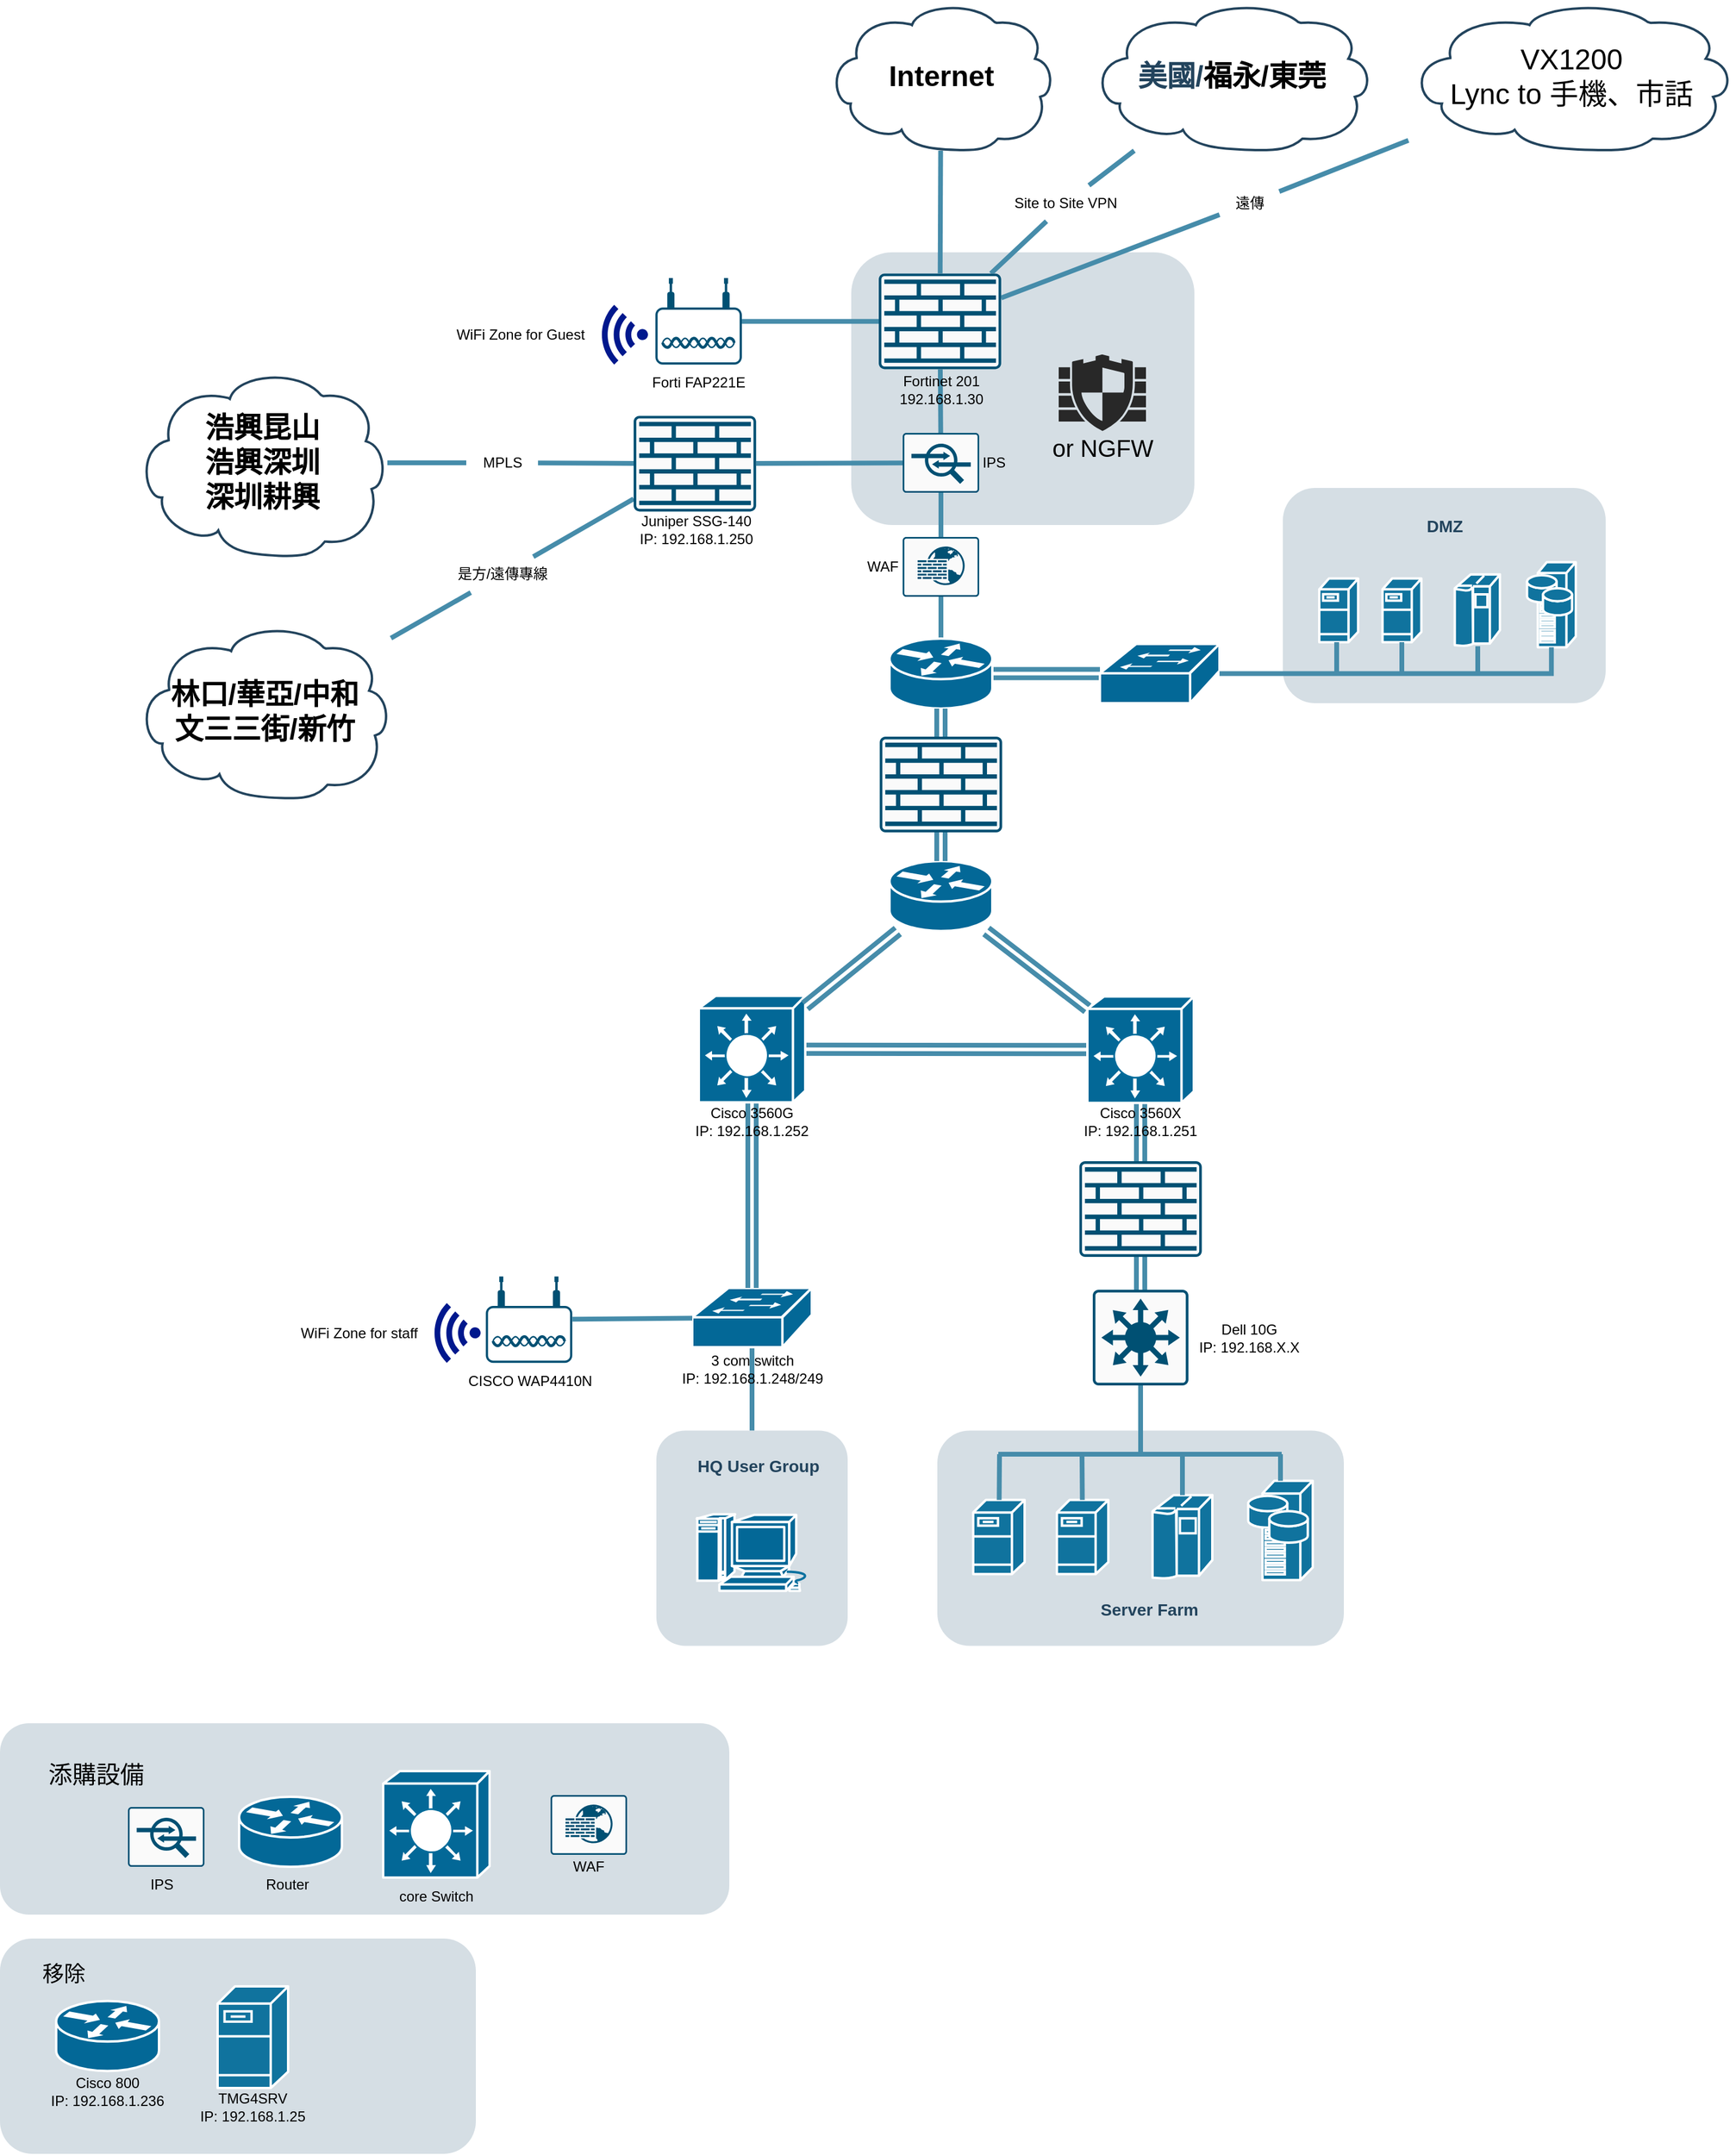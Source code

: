 <mxfile version="21.7.2" type="github">
  <diagram name="第 1 页" id="2Kp2IsGIeOANgpGV9u3z">
    <mxGraphModel dx="1799" dy="-168" grid="1" gridSize="10" guides="1" tooltips="1" connect="1" arrows="1" fold="1" page="1" pageScale="1" pageWidth="827" pageHeight="1169" math="0" shadow="0">
      <root>
        <mxCell id="0" />
        <mxCell id="1" parent="0" />
        <mxCell id="v-_Acl9JAOwQYNVZAOyV-36" value="" style="group" parent="1" vertex="1" connectable="0">
          <mxGeometry x="1163" y="1597" width="270" height="180" as="geometry" />
        </mxCell>
        <mxCell id="12ae3frHGvqBDCMUcqmj-35" value="" style="rounded=1;whiteSpace=wrap;html=1;strokeColor=none;fillColor=#BAC8D3;fontSize=24;fontColor=#23445D;align=center;opacity=60;" parent="v-_Acl9JAOwQYNVZAOyV-36" vertex="1">
          <mxGeometry width="270" height="180" as="geometry" />
        </mxCell>
        <mxCell id="12ae3frHGvqBDCMUcqmj-45" value="&lt;font style=&quot;border-color: var(--border-color);&quot; color=&quot;#23445d&quot;&gt;DMZ&lt;/font&gt;" style="rounded=1;whiteSpace=wrap;html=1;strokeColor=none;fillColor=none;fontSize=14;fontColor=#742B21;align=center;fontStyle=1" parent="v-_Acl9JAOwQYNVZAOyV-36" vertex="1">
          <mxGeometry x="14.5" y="22.69" width="241" height="19" as="geometry" />
        </mxCell>
        <mxCell id="12ae3frHGvqBDCMUcqmj-36" value="" style="shape=mxgraph.cisco.servers.fileserver;html=1;dashed=0;fillColor=#10739E;strokeColor=#ffffff;strokeWidth=2;verticalLabelPosition=bottom;verticalAlign=top;fontFamily=Helvetica;fontSize=36;fontColor=#FFB366" parent="v-_Acl9JAOwQYNVZAOyV-36" vertex="1">
          <mxGeometry x="30.444" y="75.806" width="32.489" height="53.143" as="geometry" />
        </mxCell>
        <mxCell id="12ae3frHGvqBDCMUcqmj-37" value="" style="shape=mxgraph.cisco.servers.fileserver;html=1;dashed=0;fillColor=#10739E;strokeColor=#ffffff;strokeWidth=2;verticalLabelPosition=bottom;verticalAlign=top;fontFamily=Helvetica;fontSize=36;fontColor=#FFB366" parent="v-_Acl9JAOwQYNVZAOyV-36" vertex="1">
          <mxGeometry x="83.333" y="75.806" width="32.489" height="53.143" as="geometry" />
        </mxCell>
        <mxCell id="12ae3frHGvqBDCMUcqmj-38" value="" style="shape=mxgraph.cisco.computers_and_peripherals.ibm_mainframe;html=1;dashed=0;fillColor=#10739E;strokeColor=#ffffff;strokeWidth=2;verticalLabelPosition=bottom;verticalAlign=top;fontFamily=Helvetica;fontSize=36;fontColor=#FFB366" parent="v-_Acl9JAOwQYNVZAOyV-36" vertex="1">
          <mxGeometry x="143.778" y="72.377" width="37.778" height="60" as="geometry" />
        </mxCell>
        <mxCell id="12ae3frHGvqBDCMUcqmj-39" value="" style="shape=mxgraph.cisco.servers.storage_server;html=1;dashed=0;fillColor=#10739E;strokeColor=#ffffff;strokeWidth=2;verticalLabelPosition=bottom;verticalAlign=top;fontFamily=Helvetica;fontSize=36;fontColor=#FFB366" parent="v-_Acl9JAOwQYNVZAOyV-36" vertex="1">
          <mxGeometry x="204.222" y="62.091" width="40.8" height="71.143" as="geometry" />
        </mxCell>
        <mxCell id="12ae3frHGvqBDCMUcqmj-41" value="" style="edgeStyle=elbowEdgeStyle;elbow=horizontal;endArrow=none;html=1;strokeColor=#468CAA;endFill=0;strokeWidth=4;rounded=1" parent="v-_Acl9JAOwQYNVZAOyV-36" source="12ae3frHGvqBDCMUcqmj-36" edge="1">
          <mxGeometry width="100" height="100" relative="1" as="geometry">
            <mxPoint x="44.8" y="120" as="sourcePoint" />
            <mxPoint x="45.01" y="156.071" as="targetPoint" />
          </mxGeometry>
        </mxCell>
        <mxCell id="12ae3frHGvqBDCMUcqmj-42" value="" style="edgeStyle=elbowEdgeStyle;elbow=horizontal;endArrow=none;html=1;strokeColor=#468CAA;endFill=0;strokeWidth=4;rounded=1" parent="v-_Acl9JAOwQYNVZAOyV-36" source="12ae3frHGvqBDCMUcqmj-37" edge="1">
          <mxGeometry width="100" height="100" relative="1" as="geometry">
            <mxPoint x="99.2" y="120" as="sourcePoint" />
            <mxPoint x="99.41" y="156.071" as="targetPoint" />
          </mxGeometry>
        </mxCell>
        <mxCell id="12ae3frHGvqBDCMUcqmj-43" value="" style="edgeStyle=elbowEdgeStyle;elbow=horizontal;endArrow=none;html=1;strokeColor=#468CAA;endFill=0;strokeWidth=4;rounded=1" parent="v-_Acl9JAOwQYNVZAOyV-36" source="12ae3frHGvqBDCMUcqmj-38" edge="1">
          <mxGeometry width="100" height="100" relative="1" as="geometry">
            <mxPoint x="162.667" y="120" as="sourcePoint" />
            <mxPoint x="162.877" y="156.071" as="targetPoint" />
          </mxGeometry>
        </mxCell>
        <mxCell id="12ae3frHGvqBDCMUcqmj-2" value="" style="rounded=1;whiteSpace=wrap;html=1;strokeColor=none;fillColor=#BAC8D3;fontSize=24;fontColor=#23445D;align=center;opacity=60;" parent="1" vertex="1">
          <mxGeometry x="874" y="2385.25" width="340" height="180" as="geometry" />
        </mxCell>
        <mxCell id="MnokS-IEu5R2xWXdPz0--38" value="" style="rounded=1;whiteSpace=wrap;html=1;strokeColor=none;fillColor=#BAC8D3;fontSize=24;fontColor=#23445D;align=center;opacity=60;" parent="1" vertex="1">
          <mxGeometry x="802" y="1400" width="287" height="228" as="geometry" />
        </mxCell>
        <mxCell id="MnokS-IEu5R2xWXdPz0--27" value="" style="rounded=1;whiteSpace=wrap;html=1;strokeColor=none;fillColor=#BAC8D3;fontSize=24;fontColor=#23445D;align=center;opacity=60;" parent="1" vertex="1">
          <mxGeometry x="90" y="2630" width="610" height="160" as="geometry" />
        </mxCell>
        <mxCell id="12ae3frHGvqBDCMUcqmj-13" style="rounded=1;orthogonalLoop=1;jettySize=auto;html=1;exitX=0.5;exitY=0;exitDx=0;exitDy=0;entryX=0.5;entryY=0.98;entryDx=0;entryDy=0;entryPerimeter=0;strokeColor=#468CAA;strokeWidth=4;endArrow=none;endFill=0;" parent="1" source="12ae3frHGvqBDCMUcqmj-60" target="12ae3frHGvqBDCMUcqmj-56" edge="1">
          <mxGeometry relative="1" as="geometry" />
        </mxCell>
        <mxCell id="12ae3frHGvqBDCMUcqmj-24" style="rounded=1;orthogonalLoop=1;jettySize=auto;html=1;strokeWidth=4;strokeColor=#468CAA;endArrow=none;endFill=0;shape=link;" parent="1" source="12ae3frHGvqBDCMUcqmj-18" target="12ae3frHGvqBDCMUcqmj-64" edge="1">
          <mxGeometry relative="1" as="geometry">
            <mxPoint x="960" y="2040" as="sourcePoint" />
          </mxGeometry>
        </mxCell>
        <mxCell id="12ae3frHGvqBDCMUcqmj-33" style="rounded=1;orthogonalLoop=1;jettySize=auto;html=1;endArrow=none;endFill=0;strokeWidth=4;strokeColor=#468CAA;shape=link;" parent="1" source="MnokS-IEu5R2xWXdPz0--21" target="12ae3frHGvqBDCMUcqmj-64" edge="1">
          <mxGeometry relative="1" as="geometry">
            <mxPoint x="1282" y="1718.25" as="sourcePoint" />
          </mxGeometry>
        </mxCell>
        <mxCell id="12ae3frHGvqBDCMUcqmj-49" value="&lt;p style=&quot;margin-top: 0pt; margin-bottom: 0pt; margin-left: 0in; direction: ltr; unicode-bidi: embed; word-break: normal; font-size: 23px;&quot;&gt;&lt;/p&gt;&lt;p style=&quot;margin-top: 0pt; margin-bottom: 0pt; margin-left: 0in; direction: ltr; unicode-bidi: embed; word-break: normal;&quot;&gt;&lt;span style=&quot;background-color: initial; font-size: 18pt; color: rgb(0, 0, 0);&quot;&gt;林口/華亞/中和&lt;/span&gt;&lt;/p&gt;&lt;p style=&quot;margin-top: 0pt; margin-bottom: 0pt; margin-left: 0in; direction: ltr; unicode-bidi: embed; word-break: normal;&quot;&gt;&lt;span style=&quot;background-color: initial; font-size: 18pt; color: rgb(0, 0, 0);&quot;&gt;文三三街/新竹&lt;/span&gt;&lt;/p&gt;" style="shape=mxgraph.cisco.storage.cloud;html=1;dashed=0;strokeColor=#23445D;fillColor=#ffffff;strokeWidth=2;fontFamily=Helvetica;fontSize=24;fontColor=#23445D;align=center;fontStyle=1" parent="1" vertex="1">
          <mxGeometry x="204" y="1710" width="213" height="147" as="geometry" />
        </mxCell>
        <mxCell id="12ae3frHGvqBDCMUcqmj-50" style="rounded=1;orthogonalLoop=1;jettySize=auto;html=1;strokeColor=#468CAA;strokeWidth=4;endArrow=none;endFill=0;elbow=vertical;" parent="1" source="FHWAyMyx4tsviVWadhPC-15" target="12ae3frHGvqBDCMUcqmj-49" edge="1">
          <mxGeometry relative="1" as="geometry">
            <mxPoint x="872.73" y="1832.25" as="sourcePoint" />
            <mxPoint x="432.2" y="1587.75" as="targetPoint" />
          </mxGeometry>
        </mxCell>
        <mxCell id="12ae3frHGvqBDCMUcqmj-51" value="&lt;p style=&quot;margin-top: 0pt; margin-bottom: 0pt; margin-left: 0in; direction: ltr; unicode-bidi: embed; word-break: normal; font-size: 24px;&quot;&gt;&lt;br&gt;&lt;/p&gt;" style="text;html=1;align=center;verticalAlign=middle;resizable=0;points=[];autosize=1;strokeColor=none;fillColor=none;" parent="1" vertex="1">
          <mxGeometry x="675.5" y="2258.25" width="20" height="40" as="geometry" />
        </mxCell>
        <mxCell id="12ae3frHGvqBDCMUcqmj-52" style="rounded=0;orthogonalLoop=1;jettySize=auto;html=1;strokeColor=#468CAA;strokeWidth=4;endArrow=none;endFill=0;shape=link;" parent="1" source="v-_Acl9JAOwQYNVZAOyV-3" target="12ae3frHGvqBDCMUcqmj-64" edge="1">
          <mxGeometry relative="1" as="geometry">
            <mxPoint x="1045.0" y="2462.25" as="sourcePoint" />
          </mxGeometry>
        </mxCell>
        <mxCell id="12ae3frHGvqBDCMUcqmj-53" style="rounded=1;orthogonalLoop=1;jettySize=auto;html=1;strokeColor=#468CAA;strokeWidth=4;endArrow=none;endFill=0;" parent="1" source="FHWAyMyx4tsviVWadhPC-14" target="12ae3frHGvqBDCMUcqmj-30" edge="1">
          <mxGeometry relative="1" as="geometry">
            <mxPoint x="878" y="1370" as="targetPoint" />
          </mxGeometry>
        </mxCell>
        <mxCell id="12ae3frHGvqBDCMUcqmj-54" value="&lt;p style=&quot;margin-top: 0pt; margin-bottom: 0pt; margin-left: 0in; direction: ltr; unicode-bidi: embed; word-break: normal; font-size: 23px;&quot;&gt;&lt;/p&gt;&lt;p style=&quot;border-color: var(--border-color); color: rgb(0, 0, 0); font-weight: 400; margin-top: 0pt; margin-bottom: 0pt; margin-left: 0in; direction: ltr; unicode-bidi: embed; word-break: normal;&quot;&gt;&lt;font style=&quot;border-color: var(--border-color);&quot;&gt;VX1200&lt;/font&gt;&lt;/p&gt;&lt;p style=&quot;border-color: var(--border-color); color: rgb(0, 0, 0); font-weight: 400; margin-top: 0pt; margin-bottom: 0pt; margin-left: 0in; direction: ltr; unicode-bidi: embed; word-break: normal;&quot;&gt;&lt;font style=&quot;border-color: var(--border-color);&quot;&gt;Lync to&amp;nbsp;&lt;span style=&quot;border-color: var(--border-color); font-family: 微軟正黑體;&quot;&gt;手機、市話&lt;/span&gt;&lt;/font&gt;&lt;/p&gt;" style="shape=mxgraph.cisco.storage.cloud;html=1;dashed=0;strokeColor=#23445D;fillColor=#ffffff;strokeWidth=2;fontFamily=Helvetica;fontSize=24;fontColor=#23445D;align=center;fontStyle=1" parent="1" vertex="1">
          <mxGeometry x="1268" y="1190" width="272" height="125" as="geometry" />
        </mxCell>
        <mxCell id="12ae3frHGvqBDCMUcqmj-55" value="" style="group" parent="1" vertex="1" connectable="0">
          <mxGeometry x="656.75" y="2266" width="124.5" height="83" as="geometry" />
        </mxCell>
        <mxCell id="12ae3frHGvqBDCMUcqmj-56" value="" style="shape=mxgraph.cisco.switches.workgroup_switch;sketch=0;html=1;pointerEvents=1;dashed=0;fillColor=#036897;strokeColor=#ffffff;strokeWidth=2;verticalLabelPosition=bottom;verticalAlign=top;align=center;outlineConnect=0;aspect=fixed;" parent="12ae3frHGvqBDCMUcqmj-55" vertex="1">
          <mxGeometry x="12.25" width="100" height="49.5" as="geometry" />
        </mxCell>
        <mxCell id="12ae3frHGvqBDCMUcqmj-57" value="3 com switch&lt;br style=&quot;font-size: 12px;&quot;&gt;IP: 192.168.1.248/249" style="text;html=1;strokeColor=none;fillColor=none;align=center;verticalAlign=middle;whiteSpace=wrap;rounded=0;fontSize=12;" parent="12ae3frHGvqBDCMUcqmj-55" vertex="1">
          <mxGeometry y="53" width="124.5" height="30" as="geometry" />
        </mxCell>
        <mxCell id="12ae3frHGvqBDCMUcqmj-58" style="rounded=1;orthogonalLoop=1;jettySize=auto;html=1;strokeColor=#468CAA;strokeWidth=4;endArrow=none;endFill=0;shape=link;" parent="1" source="12ae3frHGvqBDCMUcqmj-56" target="12ae3frHGvqBDCMUcqmj-18" edge="1">
          <mxGeometry relative="1" as="geometry" />
        </mxCell>
        <mxCell id="12ae3frHGvqBDCMUcqmj-59" value="" style="group" parent="1" vertex="1" connectable="0">
          <mxGeometry x="639" y="2385.25" width="160" height="180" as="geometry" />
        </mxCell>
        <mxCell id="12ae3frHGvqBDCMUcqmj-60" value="" style="rounded=1;whiteSpace=wrap;html=1;strokeColor=none;fillColor=#BAC8D3;fontSize=24;fontColor=#23445D;align=center;opacity=60;" parent="12ae3frHGvqBDCMUcqmj-59" vertex="1">
          <mxGeometry width="160" height="180" as="geometry" />
        </mxCell>
        <mxCell id="12ae3frHGvqBDCMUcqmj-61" value="&lt;font color=&quot;#23445d&quot;&gt;&amp;nbsp;HQ User Group&lt;/font&gt;" style="rounded=1;whiteSpace=wrap;html=1;strokeColor=none;fillColor=none;fontSize=14;fontColor=#742B21;align=center;fontStyle=1" parent="12ae3frHGvqBDCMUcqmj-59" vertex="1">
          <mxGeometry x="11.75" y="20" width="143" height="19" as="geometry" />
        </mxCell>
        <mxCell id="12ae3frHGvqBDCMUcqmj-62" value="" style="shape=mxgraph.cisco.computers_and_peripherals.macintosh;sketch=0;html=1;pointerEvents=1;dashed=0;fillColor=#036897;strokeColor=#ffffff;strokeWidth=2;verticalLabelPosition=bottom;verticalAlign=top;align=center;outlineConnect=0;" parent="12ae3frHGvqBDCMUcqmj-59" vertex="1">
          <mxGeometry x="33.75" y="70" width="99" height="64" as="geometry" />
        </mxCell>
        <mxCell id="12ae3frHGvqBDCMUcqmj-63" value="" style="group" parent="1" vertex="1" connectable="0">
          <mxGeometry x="989" y="2022.25" width="110" height="120" as="geometry" />
        </mxCell>
        <mxCell id="12ae3frHGvqBDCMUcqmj-64" value="" style="shape=mxgraph.cisco.switches.layer_3_switch;sketch=0;html=1;pointerEvents=1;dashed=0;fillColor=#036897;strokeColor=#ffffff;strokeWidth=2;verticalLabelPosition=bottom;verticalAlign=top;align=center;outlineConnect=0;aspect=fixed;" parent="12ae3frHGvqBDCMUcqmj-63" vertex="1">
          <mxGeometry x="10.5" width="89" height="89" as="geometry" />
        </mxCell>
        <mxCell id="12ae3frHGvqBDCMUcqmj-65" value="Cisco 3560X&lt;br&gt;IP: 192.168.1.251" style="text;html=1;strokeColor=none;fillColor=none;align=center;verticalAlign=middle;whiteSpace=wrap;rounded=0;" parent="12ae3frHGvqBDCMUcqmj-63" vertex="1">
          <mxGeometry y="90" width="110" height="30" as="geometry" />
        </mxCell>
        <mxCell id="12ae3frHGvqBDCMUcqmj-66" style="rounded=1;orthogonalLoop=1;jettySize=auto;html=1;strokeColor=#468CAA;strokeWidth=4;endArrow=none;endFill=0;" parent="1" source="FHWAyMyx4tsviVWadhPC-5" target="12ae3frHGvqBDCMUcqmj-30" edge="1">
          <mxGeometry relative="1" as="geometry">
            <mxPoint x="1340" y="1478.25" as="targetPoint" />
          </mxGeometry>
        </mxCell>
        <mxCell id="12ae3frHGvqBDCMUcqmj-69" value="&lt;p style=&quot;margin-top: 0pt; margin-bottom: 0pt; margin-left: 0in; direction: ltr; unicode-bidi: embed; word-break: normal; font-size: 23px;&quot;&gt;&lt;/p&gt;&lt;p style=&quot;margin-top: 0pt; margin-bottom: 0pt; margin-left: 0in; direction: ltr; unicode-bidi: embed; word-break: normal;&quot;&gt;&lt;font style=&quot;background-color: initial;&quot; color=&quot;#000000&quot;&gt;&lt;span style=&quot;font-size: 18pt; font-family: 微軟正黑體;&quot;&gt;浩興昆山&lt;/span&gt;&lt;/font&gt;&lt;br&gt;&lt;/p&gt;&lt;p style=&quot;margin-top: 0pt; margin-bottom: 0pt; margin-left: 0in; direction: ltr; unicode-bidi: embed; word-break: normal;&quot;&gt;&lt;span style=&quot;font-family: 微軟正黑體; font-size: 18pt; color: rgb(0, 0, 0); background-color: initial;&quot;&gt;浩興深圳&lt;/span&gt;&lt;/p&gt;&lt;p style=&quot;margin-top: 0pt; margin-bottom: 0pt; margin-left: 0in; direction: ltr; unicode-bidi: embed; word-break: normal;&quot;&gt;&lt;span style=&quot;color: rgb(0, 0, 0); background-color: initial; font-size: 18pt; font-family: 微軟正黑體;&quot;&gt;深圳耕興&lt;/span&gt;&lt;br&gt;&lt;/p&gt;" style="shape=mxgraph.cisco.storage.cloud;html=1;dashed=0;strokeColor=#23445D;fillColor=#ffffff;strokeWidth=2;fontFamily=Helvetica;fontSize=24;fontColor=#23445D;align=center;fontStyle=1" parent="1" vertex="1">
          <mxGeometry x="204" y="1497.51" width="210" height="156.97" as="geometry" />
        </mxCell>
        <mxCell id="12ae3frHGvqBDCMUcqmj-72" value="&lt;p style=&quot;margin-top: 0pt; margin-bottom: 0pt; margin-left: 0in; direction: ltr; unicode-bidi: embed; word-break: normal; font-size: 23px;&quot;&gt;&lt;/p&gt;&lt;p style=&quot;margin-top: 0pt; margin-bottom: 0pt; margin-left: 0in; direction: ltr; unicode-bidi: embed; word-break: normal;&quot;&gt;&lt;font color=&quot;#000000&quot;&gt;Internet&lt;/font&gt;&lt;/p&gt;" style="shape=mxgraph.cisco.storage.cloud;html=1;dashed=0;strokeColor=#23445D;fillColor=#ffffff;strokeWidth=2;fontFamily=Helvetica;fontSize=24;fontColor=#23445D;align=center;fontStyle=1" parent="1" vertex="1">
          <mxGeometry x="782" y="1190" width="190" height="125" as="geometry" />
        </mxCell>
        <mxCell id="12ae3frHGvqBDCMUcqmj-73" style="rounded=1;orthogonalLoop=1;jettySize=auto;html=1;strokeColor=#468CAA;endArrow=none;endFill=0;strokeWidth=4;" parent="1" source="12ae3frHGvqBDCMUcqmj-30" target="12ae3frHGvqBDCMUcqmj-72" edge="1">
          <mxGeometry relative="1" as="geometry">
            <mxPoint x="1660" y="1568.25" as="targetPoint" />
          </mxGeometry>
        </mxCell>
        <mxCell id="MnokS-IEu5R2xWXdPz0--6" value="" style="rounded=1;orthogonalLoop=1;jettySize=auto;html=1;endArrow=none;endFill=0;strokeWidth=4;strokeColor=#468CAA;" parent="1" source="12ae3frHGvqBDCMUcqmj-30" target="MnokS-IEu5R2xWXdPz0--5" edge="1">
          <mxGeometry relative="1" as="geometry">
            <mxPoint x="1060" y="1518.25" as="sourcePoint" />
            <mxPoint x="1128" y="1732.25" as="targetPoint" />
          </mxGeometry>
        </mxCell>
        <mxCell id="MnokS-IEu5R2xWXdPz0--5" value="" style="sketch=0;points=[[0.015,0.015,0],[0.985,0.015,0],[0.985,0.985,0],[0.015,0.985,0],[0.25,0,0],[0.5,0,0],[0.75,0,0],[1,0.25,0],[1,0.5,0],[1,0.75,0],[0.75,1,0],[0.5,1,0],[0.25,1,0],[0,0.75,0],[0,0.5,0],[0,0.25,0]];verticalLabelPosition=bottom;html=1;verticalAlign=top;aspect=fixed;align=center;pointerEvents=1;shape=mxgraph.cisco19.rect;prIcon=ips_ids;fillColor=#FAFAFA;strokeColor=#005073;" parent="1" vertex="1">
          <mxGeometry x="845" y="1551" width="64" height="50" as="geometry" />
        </mxCell>
        <mxCell id="12ae3frHGvqBDCMUcqmj-29" value="" style="group" parent="1" vertex="1" connectable="0">
          <mxGeometry x="824.5" y="1417.69" width="105" height="112" as="geometry" />
        </mxCell>
        <mxCell id="12ae3frHGvqBDCMUcqmj-30" value="" style="sketch=0;points=[[0.015,0.015,0],[0.985,0.015,0],[0.985,0.985,0],[0.015,0.985,0],[0.25,0,0],[0.5,0,0],[0.75,0,0],[1,0.25,0],[1,0.5,0],[1,0.75,0],[0.75,1,0],[0.5,1,0],[0.25,1,0],[0,0.75,0],[0,0.5,0],[0,0.25,0]];verticalLabelPosition=bottom;html=1;verticalAlign=top;aspect=fixed;align=center;pointerEvents=1;shape=mxgraph.cisco19.rect;prIcon=firewall;fillColor=#FAFAFA;strokeColor=#005073;container=0;" parent="12ae3frHGvqBDCMUcqmj-29" vertex="1">
          <mxGeometry x="0.5" width="102.4" height="80" as="geometry" />
        </mxCell>
        <mxCell id="12ae3frHGvqBDCMUcqmj-31" value="Fortinet 201&lt;br&gt;192.168.1.30" style="text;html=1;strokeColor=none;fillColor=none;align=center;verticalAlign=middle;whiteSpace=wrap;rounded=0;" parent="12ae3frHGvqBDCMUcqmj-29" vertex="1">
          <mxGeometry y="82" width="105" height="30" as="geometry" />
        </mxCell>
        <mxCell id="MnokS-IEu5R2xWXdPz0--9" value="" style="rounded=1;orthogonalLoop=1;jettySize=auto;html=1;endArrow=none;endFill=0;strokeColor=#468CAA;strokeWidth=4;" parent="1" source="v-_Acl9JAOwQYNVZAOyV-1" target="MnokS-IEu5R2xWXdPz0--17" edge="1">
          <mxGeometry relative="1" as="geometry">
            <mxPoint x="280" y="1640" as="sourcePoint" />
            <mxPoint x="223.678" y="1758" as="targetPoint" />
          </mxGeometry>
        </mxCell>
        <mxCell id="MnokS-IEu5R2xWXdPz0--10" value="" style="rounded=1;orthogonalLoop=1;jettySize=auto;html=1;strokeColor=#468CAA;strokeWidth=4;endArrow=none;endFill=0;" parent="1" source="12ae3frHGvqBDCMUcqmj-54" target="FHWAyMyx4tsviVWadhPC-14" edge="1">
          <mxGeometry relative="1" as="geometry">
            <mxPoint x="761" y="1754.25" as="targetPoint" />
            <mxPoint x="366" y="1623.25" as="sourcePoint" />
          </mxGeometry>
        </mxCell>
        <mxCell id="FHWAyMyx4tsviVWadhPC-14" value="遠傳" style="text;html=1;align=center;verticalAlign=middle;resizable=0;points=[];autosize=1;strokeColor=none;fillColor=none;" parent="1" vertex="1">
          <mxGeometry x="1110" y="1344" width="50" height="30" as="geometry" />
        </mxCell>
        <mxCell id="MnokS-IEu5R2xWXdPz0--11" value="" style="rounded=1;orthogonalLoop=1;jettySize=auto;html=1;strokeColor=#468CAA;strokeWidth=4;endArrow=none;endFill=0;elbow=vertical;" parent="1" source="MnokS-IEu5R2xWXdPz0--17" target="FHWAyMyx4tsviVWadhPC-15" edge="1">
          <mxGeometry relative="1" as="geometry">
            <mxPoint x="608.73" y="1832.25" as="sourcePoint" />
            <mxPoint x="168.2" y="1587.75" as="targetPoint" />
          </mxGeometry>
        </mxCell>
        <mxCell id="FHWAyMyx4tsviVWadhPC-15" value="是方/遠傳專線" style="text;html=1;align=center;verticalAlign=middle;resizable=0;points=[];autosize=1;strokeColor=none;fillColor=none;" parent="1" vertex="1">
          <mxGeometry x="460" y="1654.48" width="100" height="30" as="geometry" />
        </mxCell>
        <mxCell id="MnokS-IEu5R2xWXdPz0--23" value="" style="rounded=1;orthogonalLoop=1;jettySize=auto;html=1;endArrow=none;endFill=0;strokeWidth=4;strokeColor=#468CAA;" parent="1" source="MnokS-IEu5R2xWXdPz0--5" target="MnokS-IEu5R2xWXdPz0--39" edge="1">
          <mxGeometry relative="1" as="geometry">
            <mxPoint x="1066" y="1717.25" as="sourcePoint" />
            <mxPoint x="950" y="1680" as="targetPoint" />
          </mxGeometry>
        </mxCell>
        <mxCell id="MnokS-IEu5R2xWXdPz0--21" value="" style="shape=mxgraph.cisco.routers.router;sketch=0;html=1;pointerEvents=1;dashed=0;fillColor=#036897;strokeColor=#ffffff;strokeWidth=2;verticalLabelPosition=bottom;verticalAlign=top;align=center;outlineConnect=0;aspect=fixed;container=0;" parent="1" vertex="1">
          <mxGeometry x="834" y="1909.03" width="86" height="58.44" as="geometry" />
        </mxCell>
        <mxCell id="MnokS-IEu5R2xWXdPz0--25" value="" style="sketch=0;points=[[0.015,0.015,0],[0.985,0.015,0],[0.985,0.985,0],[0.015,0.985,0],[0.25,0,0],[0.5,0,0],[0.75,0,0],[1,0.25,0],[1,0.5,0],[1,0.75,0],[0.75,1,0],[0.5,1,0],[0.25,1,0],[0,0.75,0],[0,0.5,0],[0,0.25,0]];verticalLabelPosition=bottom;html=1;verticalAlign=top;aspect=fixed;align=center;pointerEvents=1;shape=mxgraph.cisco19.rect;prIcon=ips_ids;fillColor=#FAFAFA;strokeColor=#005073;" parent="1" vertex="1">
          <mxGeometry x="197" y="2700" width="64" height="50" as="geometry" />
        </mxCell>
        <mxCell id="MnokS-IEu5R2xWXdPz0--26" value="" style="shape=mxgraph.cisco.routers.router;sketch=0;html=1;pointerEvents=1;dashed=0;fillColor=#036897;strokeColor=#ffffff;strokeWidth=2;verticalLabelPosition=bottom;verticalAlign=top;align=center;outlineConnect=0;aspect=fixed;container=0;" parent="1" vertex="1">
          <mxGeometry x="290" y="2691.56" width="86" height="58.44" as="geometry" />
        </mxCell>
        <mxCell id="MnokS-IEu5R2xWXdPz0--28" value="&lt;font style=&quot;font-size: 20px;&quot;&gt;添購設備&lt;/font&gt;" style="text;html=1;align=center;verticalAlign=middle;resizable=0;points=[];autosize=1;strokeColor=none;fillColor=none;" parent="1" vertex="1">
          <mxGeometry x="120" y="2651.56" width="100" height="40" as="geometry" />
        </mxCell>
        <mxCell id="MnokS-IEu5R2xWXdPz0--29" value="IPS" style="text;html=1;strokeColor=none;fillColor=none;align=center;verticalAlign=middle;whiteSpace=wrap;rounded=0;" parent="1" vertex="1">
          <mxGeometry x="173" y="2750" width="105" height="30" as="geometry" />
        </mxCell>
        <mxCell id="MnokS-IEu5R2xWXdPz0--30" value="Router" style="text;html=1;strokeColor=none;fillColor=none;align=center;verticalAlign=middle;whiteSpace=wrap;rounded=0;" parent="1" vertex="1">
          <mxGeometry x="278" y="2750" width="105" height="30" as="geometry" />
        </mxCell>
        <mxCell id="MnokS-IEu5R2xWXdPz0--31" value="" style="group;points=[[0,0,0,0,0],[0,0.25,0,0,0],[0,0.5,0,0,0],[0,0.75,0,0,0],[0,1,0,0,0],[0.25,0,0,0,0],[0.25,1,0,0,0],[0.5,0,0,0,0],[0.5,1,0,0,0],[0.75,0,0,0,0],[0.75,1,0,0,0],[1,0,0,0,0],[1,0.25,0,0,0],[1,0.5,0,0,0],[1,0.75,0,0,0],[1,1,0,0,0]];" parent="1" vertex="1" connectable="0">
          <mxGeometry x="400" y="2670" width="110" height="120" as="geometry" />
        </mxCell>
        <mxCell id="MnokS-IEu5R2xWXdPz0--32" value="" style="shape=mxgraph.cisco.switches.layer_3_switch;sketch=0;html=1;pointerEvents=1;dashed=0;fillColor=#036897;strokeColor=#ffffff;strokeWidth=2;verticalLabelPosition=bottom;verticalAlign=top;align=center;outlineConnect=0;aspect=fixed;points=[[0,0.25,0,0,0],[0,0.5,0,0,0],[0,0.76,0,0,0],[0,1,0,0,0],[0.07,0,0,0,0],[0.29,0,0,0,0],[0.5,0,0,0,0],[0.5,1,0,0,0],[0.75,0,0,0,0],[0.95,0.94,0,0,0],[1,0,0,0,0],[1,0.5,0,0,0]];" parent="MnokS-IEu5R2xWXdPz0--31" vertex="1">
          <mxGeometry x="10.5" width="89" height="89" as="geometry" />
        </mxCell>
        <mxCell id="MnokS-IEu5R2xWXdPz0--33" value="core Switch" style="text;html=1;strokeColor=none;fillColor=none;align=center;verticalAlign=middle;whiteSpace=wrap;rounded=0;" parent="MnokS-IEu5R2xWXdPz0--31" vertex="1">
          <mxGeometry y="90" width="110" height="30" as="geometry" />
        </mxCell>
        <mxCell id="MnokS-IEu5R2xWXdPz0--40" value="" style="rounded=1;orthogonalLoop=1;jettySize=auto;html=1;endArrow=none;endFill=0;strokeWidth=4;strokeColor=#468CAA;shape=link;" parent="1" source="MnokS-IEu5R2xWXdPz0--64" target="v-_Acl9JAOwQYNVZAOyV-33" edge="1">
          <mxGeometry relative="1" as="geometry">
            <mxPoint x="1369" y="1777.25" as="sourcePoint" />
            <mxPoint x="1225" y="1770" as="targetPoint" />
          </mxGeometry>
        </mxCell>
        <mxCell id="MnokS-IEu5R2xWXdPz0--45" value="" style="group" parent="1" vertex="1" connectable="0">
          <mxGeometry x="530" y="2690" width="105" height="75.01" as="geometry" />
        </mxCell>
        <mxCell id="MnokS-IEu5R2xWXdPz0--46" value="" style="sketch=0;points=[[0.015,0.015,0],[0.985,0.015,0],[0.985,0.985,0],[0.015,0.985,0],[0.25,0,0],[0.5,0,0],[0.75,0,0],[1,0.25,0],[1,0.5,0],[1,0.75,0],[0.75,1,0],[0.5,1,0],[0.25,1,0],[0,0.75,0],[0,0.5,0],[0,0.25,0]];verticalLabelPosition=bottom;html=1;verticalAlign=top;aspect=fixed;align=center;pointerEvents=1;shape=mxgraph.cisco19.rect;prIcon=web_application_firewall;fillColor=#FAFAFA;strokeColor=#005073;" parent="MnokS-IEu5R2xWXdPz0--45" vertex="1">
          <mxGeometry x="20.5" width="64" height="50" as="geometry" />
        </mxCell>
        <mxCell id="MnokS-IEu5R2xWXdPz0--47" value="WAF" style="text;html=1;strokeColor=none;fillColor=none;align=center;verticalAlign=middle;whiteSpace=wrap;rounded=0;" parent="MnokS-IEu5R2xWXdPz0--45" vertex="1">
          <mxGeometry y="45.01" width="105" height="30" as="geometry" />
        </mxCell>
        <mxCell id="MnokS-IEu5R2xWXdPz0--48" value="" style="rounded=1;orthogonalLoop=1;jettySize=auto;html=1;strokeColor=#468CAA;strokeWidth=4;endArrow=none;endFill=0;" parent="1" source="MnokS-IEu5R2xWXdPz0--57" target="FHWAyMyx4tsviVWadhPC-5" edge="1">
          <mxGeometry relative="1" as="geometry">
            <mxPoint x="1371.429" y="1361.5" as="sourcePoint" />
            <mxPoint x="404" y="2043.25" as="targetPoint" />
          </mxGeometry>
        </mxCell>
        <mxCell id="FHWAyMyx4tsviVWadhPC-5" value="Site to Site VPN" style="text;html=1;align=center;verticalAlign=middle;resizable=0;points=[];autosize=1;strokeColor=none;fillColor=none;" parent="1" vertex="1">
          <mxGeometry x="926.25" y="1344" width="110" height="30" as="geometry" />
        </mxCell>
        <mxCell id="MnokS-IEu5R2xWXdPz0--50" value="" style="rounded=1;orthogonalLoop=1;jettySize=auto;html=1;strokeColor=#468CAA;strokeWidth=4;endArrow=none;endFill=0;" parent="1" source="MnokS-IEu5R2xWXdPz0--17" target="MnokS-IEu5R2xWXdPz0--5" edge="1">
          <mxGeometry relative="1" as="geometry">
            <mxPoint x="474" y="1793.25" as="sourcePoint" />
            <mxPoint x="643" y="1874.25" as="targetPoint" />
          </mxGeometry>
        </mxCell>
        <mxCell id="MnokS-IEu5R2xWXdPz0--34" value="" style="rounded=1;whiteSpace=wrap;html=1;strokeColor=none;fillColor=#BAC8D3;fontSize=24;fontColor=#23445D;align=center;opacity=60;" parent="1" vertex="1">
          <mxGeometry x="90" y="2810" width="398" height="180" as="geometry" />
        </mxCell>
        <mxCell id="eVyLxdBei2JVoM4hP0GL-2" value="" style="group" parent="1" vertex="1" connectable="0">
          <mxGeometry x="130" y="2862.27" width="100" height="91" as="geometry" />
        </mxCell>
        <mxCell id="eVyLxdBei2JVoM4hP0GL-3" value="" style="shape=mxgraph.cisco.routers.router;sketch=0;html=1;pointerEvents=1;dashed=0;fillColor=#036897;strokeColor=#ffffff;strokeWidth=2;verticalLabelPosition=bottom;verticalAlign=top;align=center;outlineConnect=0;aspect=fixed;" parent="eVyLxdBei2JVoM4hP0GL-2" vertex="1">
          <mxGeometry x="7" width="86" height="58.44" as="geometry" />
        </mxCell>
        <mxCell id="eVyLxdBei2JVoM4hP0GL-4" value="Cisco 800&lt;br&gt;IP: 192.168.1.236" style="text;html=1;strokeColor=none;fillColor=none;align=center;verticalAlign=middle;whiteSpace=wrap;rounded=0;" parent="eVyLxdBei2JVoM4hP0GL-2" vertex="1">
          <mxGeometry y="61" width="100" height="30" as="geometry" />
        </mxCell>
        <mxCell id="MnokS-IEu5R2xWXdPz0--52" value="" style="group" parent="1" vertex="1" connectable="0">
          <mxGeometry x="620" y="1536.69" width="105" height="110" as="geometry" />
        </mxCell>
        <mxCell id="MnokS-IEu5R2xWXdPz0--17" value="" style="sketch=0;points=[[0.015,0.015,0],[0.985,0.015,0],[0.985,0.985,0],[0.015,0.985,0],[0.25,0,0],[0.5,0,0],[0.75,0,0],[1,0.25,0],[1,0.5,0],[1,0.75,0],[0.75,1,0],[0.5,1,0],[0.25,1,0],[0,0.75,0],[0,0.5,0],[0,0.25,0]];verticalLabelPosition=bottom;html=1;verticalAlign=top;aspect=fixed;align=center;pointerEvents=1;shape=mxgraph.cisco19.rect;prIcon=firewall;fillColor=#FAFAFA;strokeColor=#005073;container=0;" parent="MnokS-IEu5R2xWXdPz0--52" vertex="1">
          <mxGeometry x="1.563e-13" width="102.4" height="80" as="geometry" />
        </mxCell>
        <mxCell id="12ae3frHGvqBDCMUcqmj-16" value="Juniper SSG-140&lt;br&gt;IP: 192.168.1.250" style="text;html=1;strokeColor=none;fillColor=none;align=center;verticalAlign=middle;whiteSpace=wrap;rounded=0;" parent="MnokS-IEu5R2xWXdPz0--52" vertex="1">
          <mxGeometry y="80" width="105" height="30" as="geometry" />
        </mxCell>
        <mxCell id="MnokS-IEu5R2xWXdPz0--57" value="&lt;p style=&quot;margin-top: 0pt; margin-bottom: 0pt; margin-left: 0in; direction: ltr; unicode-bidi: embed; word-break: normal; font-size: 23px;&quot;&gt;&lt;/p&gt;&lt;p style=&quot;border-color: var(--border-color); margin-top: 0pt; margin-bottom: 0pt; margin-left: 0in; direction: ltr; unicode-bidi: embed; word-break: normal;&quot;&gt;美國/&lt;span style=&quot;background-color: initial; color: rgb(0, 0, 0); font-size: 18pt;&quot;&gt;福永/東莞&lt;/span&gt;&lt;/p&gt;" style="shape=mxgraph.cisco.storage.cloud;html=1;dashed=0;strokeColor=#23445D;fillColor=#ffffff;strokeWidth=2;fontFamily=Helvetica;fontSize=24;fontColor=#23445D;align=center;fontStyle=1" parent="1" vertex="1">
          <mxGeometry x="1002.5" y="1190" width="235.5" height="125" as="geometry" />
        </mxCell>
        <mxCell id="MnokS-IEu5R2xWXdPz0--59" value="" style="group" parent="1" vertex="1" connectable="0">
          <mxGeometry x="957" y="1485.36" width="110" height="97.77" as="geometry" />
        </mxCell>
        <mxCell id="MnokS-IEu5R2xWXdPz0--55" value="&lt;font style=&quot;font-size: 20px;&quot;&gt;or NGFW&lt;/font&gt;" style="text;html=1;align=center;verticalAlign=middle;resizable=0;points=[];autosize=1;strokeColor=none;fillColor=none;" parent="MnokS-IEu5R2xWXdPz0--59" vertex="1">
          <mxGeometry y="57.77" width="110" height="40" as="geometry" />
        </mxCell>
        <mxCell id="MnokS-IEu5R2xWXdPz0--58" value="" style="verticalLabelPosition=bottom;sketch=0;html=1;fillColor=#282828;strokeColor=none;verticalAlign=top;pointerEvents=1;align=center;shape=mxgraph.cisco_safe.security_icons.ngfw;aspect=fixed;" parent="MnokS-IEu5R2xWXdPz0--59" vertex="1">
          <mxGeometry x="18.5" width="73" height="64.04" as="geometry" />
        </mxCell>
        <mxCell id="MnokS-IEu5R2xWXdPz0--61" value="" style="group" parent="1" vertex="1" connectable="0">
          <mxGeometry x="249" y="2850" width="105" height="115.54" as="geometry" />
        </mxCell>
        <mxCell id="MnokS-IEu5R2xWXdPz0--62" value="" style="shape=mxgraph.cisco.servers.fileserver;html=1;dashed=0;fillColor=#10739E;strokeColor=#ffffff;strokeWidth=2;verticalLabelPosition=bottom;verticalAlign=top;fontFamily=Helvetica;fontSize=36;fontColor=#FFB366;aspect=fixed;" parent="MnokS-IEu5R2xWXdPz0--61" vertex="1">
          <mxGeometry x="23" width="59" height="85.04" as="geometry" />
        </mxCell>
        <mxCell id="MnokS-IEu5R2xWXdPz0--63" value="TMG4SRV&lt;br&gt;IP: 192.168.1.25" style="text;html=1;strokeColor=none;fillColor=none;align=center;verticalAlign=middle;whiteSpace=wrap;rounded=0;" parent="MnokS-IEu5R2xWXdPz0--61" vertex="1">
          <mxGeometry y="85.54" width="105" height="30" as="geometry" />
        </mxCell>
        <mxCell id="12ae3frHGvqBDCMUcqmj-17" value="" style="group;points=[[0,0,0,0,0],[0,0.25,0,0,0],[0,0.5,0,0,0],[0,0.75,0,0,0],[0,1,0,0,0],[0.25,0,0,0,0],[0.25,1,0,0,0],[0.5,0,0,0,0],[0.5,1,0,0,0],[0.75,0,0,0,0],[0.75,1,0,0,0],[1,0,0,0,0],[1,0.25,0,0,0],[1,0.5,0,0,0],[1,0.75,0,0,0],[1,1,0,0,0]];" parent="1" vertex="1" connectable="0">
          <mxGeometry x="664" y="2021.77" width="110" height="120" as="geometry" />
        </mxCell>
        <mxCell id="12ae3frHGvqBDCMUcqmj-18" value="" style="shape=mxgraph.cisco.switches.layer_3_switch;sketch=0;html=1;pointerEvents=1;dashed=0;fillColor=#036897;strokeColor=#ffffff;strokeWidth=2;verticalLabelPosition=bottom;verticalAlign=top;align=center;outlineConnect=0;aspect=fixed;points=[[0,0.25,0,0,0],[0,0.5,0,0,0],[0,0.76,0,0,0],[0,1,0,0,0],[0.07,0,0,0,0],[0.29,0,0,0,0],[0.5,0,0,0,0],[0.5,1,0,0,0],[0.75,0,0,0,0],[0.95,0.94,0,0,0],[1,0,0,0,0],[1,0.5,0,0,0]];" parent="12ae3frHGvqBDCMUcqmj-17" vertex="1">
          <mxGeometry x="10.5" width="89" height="89" as="geometry" />
        </mxCell>
        <mxCell id="12ae3frHGvqBDCMUcqmj-19" value="Cisco 3560G&lt;br&gt;IP: 192.168.1.252" style="text;html=1;strokeColor=none;fillColor=none;align=center;verticalAlign=middle;whiteSpace=wrap;rounded=0;" parent="12ae3frHGvqBDCMUcqmj-17" vertex="1">
          <mxGeometry y="90" width="110" height="30" as="geometry" />
        </mxCell>
        <mxCell id="MnokS-IEu5R2xWXdPz0--7" value="IPS" style="text;html=1;strokeColor=none;fillColor=none;align=center;verticalAlign=middle;whiteSpace=wrap;rounded=0;" parent="1" vertex="1">
          <mxGeometry x="869" y="1561" width="105" height="30" as="geometry" />
        </mxCell>
        <mxCell id="MnokS-IEu5R2xWXdPz0--64" value="" style="shape=mxgraph.cisco.switches.workgroup_switch;sketch=0;html=1;pointerEvents=1;dashed=0;fillColor=#036897;strokeColor=#ffffff;strokeWidth=2;verticalLabelPosition=bottom;verticalAlign=top;align=center;outlineConnect=0;aspect=fixed;" parent="1" vertex="1">
          <mxGeometry x="1010" y="1727.47" width="100" height="49.5" as="geometry" />
        </mxCell>
        <mxCell id="MnokS-IEu5R2xWXdPz0--68" value="" style="rounded=0;orthogonalLoop=1;jettySize=auto;html=1;endArrow=none;endFill=0;strokeWidth=4;strokeColor=#468CAA;exitX=0.5;exitY=1;exitDx=0;exitDy=0;exitPerimeter=0;edgeStyle=orthogonalEdgeStyle;" parent="1" source="12ae3frHGvqBDCMUcqmj-39" target="MnokS-IEu5R2xWXdPz0--64" edge="1">
          <mxGeometry relative="1" as="geometry">
            <mxPoint x="1500" y="1730" as="sourcePoint" />
            <mxPoint x="1089" y="1753" as="targetPoint" />
          </mxGeometry>
        </mxCell>
        <mxCell id="v-_Acl9JAOwQYNVZAOyV-2" value="" style="rounded=1;orthogonalLoop=1;jettySize=auto;html=1;endArrow=none;endFill=0;strokeColor=#468CAA;strokeWidth=4;" parent="1" source="12ae3frHGvqBDCMUcqmj-69" target="v-_Acl9JAOwQYNVZAOyV-1" edge="1">
          <mxGeometry relative="1" as="geometry">
            <mxPoint x="214" y="1762" as="sourcePoint" />
            <mxPoint x="306" y="1837" as="targetPoint" />
          </mxGeometry>
        </mxCell>
        <mxCell id="v-_Acl9JAOwQYNVZAOyV-1" value="MPLS" style="text;html=1;align=center;verticalAlign=middle;resizable=0;points=[];autosize=1;strokeColor=none;fillColor=none;" parent="1" vertex="1">
          <mxGeometry x="480" y="1561" width="60" height="30" as="geometry" />
        </mxCell>
        <mxCell id="v-_Acl9JAOwQYNVZAOyV-11" value="" style="elbow=horizontal;endArrow=none;html=1;strokeColor=#468CAA;endFill=0;strokeWidth=4;rounded=1" parent="1" edge="1">
          <mxGeometry width="100" height="100" relative="1" as="geometry">
            <mxPoint x="1162" y="2405" as="sourcePoint" />
            <mxPoint x="925" y="2405" as="targetPoint" />
          </mxGeometry>
        </mxCell>
        <mxCell id="12ae3frHGvqBDCMUcqmj-3" value="" style="shape=mxgraph.cisco.servers.fileserver;html=1;dashed=0;fillColor=#10739E;strokeColor=#ffffff;strokeWidth=2;verticalLabelPosition=bottom;verticalAlign=top;fontFamily=Helvetica;fontSize=36;fontColor=#FFB366" parent="1" vertex="1">
          <mxGeometry x="904" y="2443.25" width="43" height="62" as="geometry" />
        </mxCell>
        <mxCell id="12ae3frHGvqBDCMUcqmj-4" value="" style="shape=mxgraph.cisco.servers.fileserver;html=1;dashed=0;fillColor=#10739E;strokeColor=#ffffff;strokeWidth=2;verticalLabelPosition=bottom;verticalAlign=top;fontFamily=Helvetica;fontSize=36;fontColor=#FFB366" parent="1" vertex="1">
          <mxGeometry x="974" y="2443.25" width="43" height="62" as="geometry" />
        </mxCell>
        <mxCell id="12ae3frHGvqBDCMUcqmj-5" value="" style="shape=mxgraph.cisco.computers_and_peripherals.ibm_mainframe;html=1;dashed=0;fillColor=#10739E;strokeColor=#ffffff;strokeWidth=2;verticalLabelPosition=bottom;verticalAlign=top;fontFamily=Helvetica;fontSize=36;fontColor=#FFB366" parent="1" vertex="1">
          <mxGeometry x="1054" y="2439.25" width="50" height="70" as="geometry" />
        </mxCell>
        <mxCell id="12ae3frHGvqBDCMUcqmj-6" value="" style="shape=mxgraph.cisco.servers.storage_server;html=1;dashed=0;fillColor=#10739E;strokeColor=#ffffff;strokeWidth=2;verticalLabelPosition=bottom;verticalAlign=top;fontFamily=Helvetica;fontSize=36;fontColor=#FFB366" parent="1" vertex="1">
          <mxGeometry x="1134" y="2427.25" width="54" height="83" as="geometry" />
        </mxCell>
        <mxCell id="12ae3frHGvqBDCMUcqmj-8" value="" style="elbow=horizontal;endArrow=none;html=1;strokeColor=#468CAA;endFill=0;strokeWidth=4;rounded=1" parent="1" source="12ae3frHGvqBDCMUcqmj-3" edge="1">
          <mxGeometry width="100" height="100" relative="1" as="geometry">
            <mxPoint x="923" y="2495.25" as="sourcePoint" />
            <mxPoint x="926" y="2405" as="targetPoint" />
          </mxGeometry>
        </mxCell>
        <mxCell id="12ae3frHGvqBDCMUcqmj-9" value="" style="elbow=horizontal;endArrow=none;html=1;strokeColor=#468CAA;endFill=0;strokeWidth=4;rounded=1" parent="1" source="12ae3frHGvqBDCMUcqmj-4" edge="1">
          <mxGeometry width="100" height="100" relative="1" as="geometry">
            <mxPoint x="995" y="2495.25" as="sourcePoint" />
            <mxPoint x="995" y="2405" as="targetPoint" />
          </mxGeometry>
        </mxCell>
        <mxCell id="12ae3frHGvqBDCMUcqmj-10" value="" style="elbow=horizontal;endArrow=none;html=1;strokeColor=#468CAA;endFill=0;strokeWidth=4;rounded=1" parent="1" source="12ae3frHGvqBDCMUcqmj-5" edge="1">
          <mxGeometry width="100" height="100" relative="1" as="geometry">
            <mxPoint x="1079" y="2495.25" as="sourcePoint" />
            <mxPoint x="1079" y="2405" as="targetPoint" />
          </mxGeometry>
        </mxCell>
        <mxCell id="v-_Acl9JAOwQYNVZAOyV-9" value="" style="elbow=horizontal;endArrow=none;html=1;strokeColor=#468CAA;endFill=0;strokeWidth=4;rounded=1;" parent="1" source="12ae3frHGvqBDCMUcqmj-6" edge="1">
          <mxGeometry width="100" height="100" relative="1" as="geometry">
            <mxPoint x="1171" y="2423.5" as="sourcePoint" />
            <mxPoint x="1161" y="2405" as="targetPoint" />
          </mxGeometry>
        </mxCell>
        <mxCell id="12ae3frHGvqBDCMUcqmj-12" value="&lt;font color=&quot;#23445d&quot;&gt;Server Farm&lt;/font&gt;" style="rounded=1;whiteSpace=wrap;html=1;strokeColor=none;fillColor=none;fontSize=14;fontColor=#742B21;align=center;fontStyle=1" parent="1" vertex="1">
          <mxGeometry x="980" y="2525" width="143" height="19" as="geometry" />
        </mxCell>
        <mxCell id="v-_Acl9JAOwQYNVZAOyV-14" value="" style="rounded=0;orthogonalLoop=1;jettySize=auto;html=1;strokeColor=#468CAA;strokeWidth=4;endArrow=none;endFill=0;shape=link;" parent="1" source="v-_Acl9JAOwQYNVZAOyV-26" target="v-_Acl9JAOwQYNVZAOyV-3" edge="1">
          <mxGeometry relative="1" as="geometry">
            <mxPoint x="1044" y="2266" as="sourcePoint" />
            <mxPoint x="1044" y="2111" as="targetPoint" />
          </mxGeometry>
        </mxCell>
        <mxCell id="v-_Acl9JAOwQYNVZAOyV-3" value="" style="sketch=0;points=[[0.015,0.015,0],[0.985,0.015,0],[0.985,0.985,0],[0.015,0.985,0],[0.25,0,0],[0.5,0,0],[0.75,0,0],[1,0.25,0],[1,0.5,0],[1,0.75,0],[0.75,1,0],[0.5,1,0],[0.25,1,0],[0,0.75,0],[0,0.5,0],[0,0.25,0]];verticalLabelPosition=bottom;html=1;verticalAlign=top;aspect=fixed;align=center;pointerEvents=1;shape=mxgraph.cisco19.rect;prIcon=firewall;fillColor=#FAFAFA;strokeColor=#005073;container=0;" parent="1" vertex="1">
          <mxGeometry x="992.8" y="2160" width="102.4" height="80" as="geometry" />
        </mxCell>
        <mxCell id="v-_Acl9JAOwQYNVZAOyV-18" value="" style="group" parent="1" vertex="1" connectable="0">
          <mxGeometry x="775.5" y="1638.0" width="133.5" height="50" as="geometry" />
        </mxCell>
        <mxCell id="MnokS-IEu5R2xWXdPz0--39" value="" style="sketch=0;points=[[0.015,0.015,0],[0.985,0.015,0],[0.985,0.985,0],[0.015,0.985,0],[0.25,0,0],[0.5,0,0],[0.75,0,0],[1,0.25,0],[1,0.5,0],[1,0.75,0],[0.75,1,0],[0.5,1,0],[0.25,1,0],[0,0.75,0],[0,0.5,0],[0,0.25,0]];verticalLabelPosition=bottom;html=1;verticalAlign=top;aspect=fixed;align=center;pointerEvents=1;shape=mxgraph.cisco19.rect;prIcon=web_application_firewall;fillColor=#FAFAFA;strokeColor=#005073;" parent="v-_Acl9JAOwQYNVZAOyV-18" vertex="1">
          <mxGeometry x="69.5" width="64" height="50" as="geometry" />
        </mxCell>
        <mxCell id="MnokS-IEu5R2xWXdPz0--41" value="WAF" style="text;html=1;strokeColor=none;fillColor=none;align=center;verticalAlign=middle;whiteSpace=wrap;rounded=0;" parent="v-_Acl9JAOwQYNVZAOyV-18" vertex="1">
          <mxGeometry y="10.0" width="105" height="30" as="geometry" />
        </mxCell>
        <mxCell id="v-_Acl9JAOwQYNVZAOyV-22" style="rounded=1;orthogonalLoop=1;jettySize=auto;html=1;endArrow=none;endFill=0;strokeWidth=4;strokeColor=#468CAA;shape=link;" parent="1" source="MnokS-IEu5R2xWXdPz0--21" target="12ae3frHGvqBDCMUcqmj-18" edge="1">
          <mxGeometry relative="1" as="geometry">
            <mxPoint x="928" y="1817" as="sourcePoint" />
            <mxPoint x="1010" y="1875" as="targetPoint" />
          </mxGeometry>
        </mxCell>
        <mxCell id="v-_Acl9JAOwQYNVZAOyV-23" value="" style="rounded=1;orthogonalLoop=1;jettySize=auto;html=1;endArrow=none;endFill=0;strokeWidth=4;strokeColor=#468CAA;" parent="1" source="MnokS-IEu5R2xWXdPz0--39" target="v-_Acl9JAOwQYNVZAOyV-33" edge="1">
          <mxGeometry relative="1" as="geometry">
            <mxPoint x="905" y="1611" as="sourcePoint" />
            <mxPoint x="960" y="1690" as="targetPoint" />
          </mxGeometry>
        </mxCell>
        <mxCell id="v-_Acl9JAOwQYNVZAOyV-26" value="" style="sketch=0;points=[[0.015,0.015,0],[0.985,0.015,0],[0.985,0.985,0],[0.015,0.985,0],[0.25,0,0],[0.5,0,0],[0.75,0,0],[1,0.25,0],[1,0.5,0],[1,0.75,0],[0.75,1,0],[0.5,1,0],[0.25,1,0],[0,0.75,0],[0,0.5,0],[0,0.25,0]];verticalLabelPosition=bottom;html=1;verticalAlign=top;aspect=fixed;align=center;pointerEvents=1;shape=mxgraph.cisco19.rect;prIcon=l3_switch;fillColor=#FAFAFA;strokeColor=#005073;" parent="1" vertex="1">
          <mxGeometry x="1004" y="2267.5" width="80" height="80" as="geometry" />
        </mxCell>
        <mxCell id="v-_Acl9JAOwQYNVZAOyV-27" value="Dell 10G&lt;br&gt;IP: 192.168.X.X" style="text;html=1;strokeColor=none;fillColor=none;align=center;verticalAlign=middle;whiteSpace=wrap;rounded=0;" parent="1" vertex="1">
          <mxGeometry x="1042.188" y="2292.5" width="185.625" height="30" as="geometry" />
        </mxCell>
        <mxCell id="v-_Acl9JAOwQYNVZAOyV-29" style="rounded=1;orthogonalLoop=1;jettySize=auto;html=1;strokeColor=#468CAA;strokeWidth=4;endArrow=none;endFill=0;" parent="1" target="v-_Acl9JAOwQYNVZAOyV-26" edge="1">
          <mxGeometry relative="1" as="geometry">
            <mxPoint x="1044" y="2404" as="sourcePoint" />
            <mxPoint x="729" y="2325" as="targetPoint" />
          </mxGeometry>
        </mxCell>
        <mxCell id="MnokS-IEu5R2xWXdPz0--35" value="&lt;font style=&quot;font-size: 18px;&quot;&gt;移除&lt;/font&gt;" style="text;html=1;align=center;verticalAlign=middle;resizable=0;points=[];autosize=1;strokeColor=none;fillColor=none;" parent="1" vertex="1">
          <mxGeometry x="112.995" y="2820" width="60" height="40" as="geometry" />
        </mxCell>
        <mxCell id="v-_Acl9JAOwQYNVZAOyV-32" value="" style="sketch=0;points=[[0.015,0.015,0],[0.985,0.015,0],[0.985,0.985,0],[0.015,0.985,0],[0.25,0,0],[0.5,0,0],[0.75,0,0],[1,0.25,0],[1,0.5,0],[1,0.75,0],[0.75,1,0],[0.5,1,0],[0.25,1,0],[0,0.75,0],[0,0.5,0],[0,0.25,0]];verticalLabelPosition=bottom;html=1;verticalAlign=top;aspect=fixed;align=center;pointerEvents=1;shape=mxgraph.cisco19.rect;prIcon=firewall;fillColor=#FAFAFA;strokeColor=#005073;container=0;" parent="1" vertex="1">
          <mxGeometry x="825.8" y="1805" width="102.4" height="80" as="geometry" />
        </mxCell>
        <mxCell id="v-_Acl9JAOwQYNVZAOyV-33" value="" style="shape=mxgraph.cisco.routers.router;sketch=0;html=1;pointerEvents=1;dashed=0;fillColor=#036897;strokeColor=#ffffff;strokeWidth=2;verticalLabelPosition=bottom;verticalAlign=top;align=center;outlineConnect=0;aspect=fixed;container=0;" parent="1" vertex="1">
          <mxGeometry x="834" y="1723" width="86" height="58.44" as="geometry" />
        </mxCell>
        <mxCell id="v-_Acl9JAOwQYNVZAOyV-34" value="" style="rounded=1;orthogonalLoop=1;jettySize=auto;html=1;endArrow=none;endFill=0;strokeWidth=4;strokeColor=#468CAA;shape=link;" parent="1" source="v-_Acl9JAOwQYNVZAOyV-32" target="v-_Acl9JAOwQYNVZAOyV-33" edge="1">
          <mxGeometry relative="1" as="geometry">
            <mxPoint x="1000" y="1740" as="sourcePoint" />
            <mxPoint x="766" y="1747" as="targetPoint" />
          </mxGeometry>
        </mxCell>
        <mxCell id="v-_Acl9JAOwQYNVZAOyV-35" value="" style="rounded=1;orthogonalLoop=1;jettySize=auto;html=1;endArrow=none;endFill=0;strokeWidth=4;strokeColor=#468CAA;shape=link;" parent="1" source="v-_Acl9JAOwQYNVZAOyV-32" target="MnokS-IEu5R2xWXdPz0--21" edge="1">
          <mxGeometry relative="1" as="geometry">
            <mxPoint x="950" y="1860" as="sourcePoint" />
            <mxPoint x="1264" y="1571" as="targetPoint" />
          </mxGeometry>
        </mxCell>
        <mxCell id="4ZTYQrbgT27CDSSG6ju3-1" value="" style="points=[[0.03,0.36,0],[0.18,0,0],[0.5,0.34,0],[0.82,0,0],[0.97,0.36,0],[1,0.67,0],[0.975,0.975,0],[0.5,1,0],[0.025,0.975,0],[0,0.67,0]];verticalLabelPosition=bottom;sketch=0;html=1;verticalAlign=top;aspect=fixed;align=center;pointerEvents=1;shape=mxgraph.cisco19.wireless_access_point;fillColor=#005073;strokeColor=none;" vertex="1" parent="1">
          <mxGeometry x="638.185" y="1421.535" width="72.31" height="72.31" as="geometry" />
        </mxCell>
        <mxCell id="4ZTYQrbgT27CDSSG6ju3-2" style="rounded=1;orthogonalLoop=1;jettySize=auto;html=1;strokeColor=#468CAA;endArrow=none;endFill=0;strokeWidth=4;" edge="1" parent="1" source="12ae3frHGvqBDCMUcqmj-30" target="4ZTYQrbgT27CDSSG6ju3-1">
          <mxGeometry relative="1" as="geometry">
            <mxPoint x="887" y="1325" as="targetPoint" />
            <mxPoint x="780" y="1480" as="sourcePoint" />
          </mxGeometry>
        </mxCell>
        <mxCell id="4ZTYQrbgT27CDSSG6ju3-3" value="" style="sketch=0;aspect=fixed;pointerEvents=1;shadow=0;dashed=0;html=1;strokeColor=none;labelPosition=center;verticalLabelPosition=bottom;verticalAlign=top;align=center;fillColor=#00188D;shape=mxgraph.mscae.enterprise.wireless_connection;direction=west;" vertex="1" parent="1">
          <mxGeometry x="590" y="1443.85" width="42" height="50" as="geometry" />
        </mxCell>
        <mxCell id="4ZTYQrbgT27CDSSG6ju3-4" value="" style="sketch=0;aspect=fixed;pointerEvents=1;shadow=0;dashed=0;html=1;strokeColor=none;labelPosition=center;verticalLabelPosition=bottom;verticalAlign=top;align=center;fillColor=#00188D;shape=mxgraph.mscae.enterprise.wireless_connection;direction=west;" vertex="1" parent="1">
          <mxGeometry x="450" y="2278.65" width="42" height="50" as="geometry" />
        </mxCell>
        <mxCell id="4ZTYQrbgT27CDSSG6ju3-5" value="WiFi Zone for Guest" style="text;html=1;align=center;verticalAlign=middle;resizable=0;points=[];autosize=1;strokeColor=none;fillColor=none;" vertex="1" parent="1">
          <mxGeometry x="460" y="1453.85" width="130" height="30" as="geometry" />
        </mxCell>
        <mxCell id="4ZTYQrbgT27CDSSG6ju3-6" value="WiFi Zone for staff" style="text;html=1;align=center;verticalAlign=middle;resizable=0;points=[];autosize=1;strokeColor=none;fillColor=none;" vertex="1" parent="1">
          <mxGeometry x="330" y="2288.65" width="120" height="30" as="geometry" />
        </mxCell>
        <mxCell id="4ZTYQrbgT27CDSSG6ju3-7" value="Forti FAP221E" style="text;html=1;align=center;verticalAlign=middle;resizable=0;points=[];autosize=1;strokeColor=none;fillColor=none;" vertex="1" parent="1">
          <mxGeometry x="624.34" y="1493.85" width="100" height="30" as="geometry" />
        </mxCell>
        <mxCell id="4ZTYQrbgT27CDSSG6ju3-8" value="" style="points=[[0.03,0.36,0],[0.18,0,0],[0.5,0.34,0],[0.82,0,0],[0.97,0.36,0],[1,0.67,0],[0.975,0.975,0],[0.5,1,0],[0.025,0.975,0],[0,0.67,0]];verticalLabelPosition=bottom;sketch=0;html=1;verticalAlign=top;aspect=fixed;align=center;pointerEvents=1;shape=mxgraph.cisco19.wireless_access_point;fillColor=#005073;strokeColor=none;" vertex="1" parent="1">
          <mxGeometry x="496.345" y="2256.345" width="72.31" height="72.31" as="geometry" />
        </mxCell>
        <mxCell id="4ZTYQrbgT27CDSSG6ju3-9" style="rounded=1;orthogonalLoop=1;jettySize=auto;html=1;strokeColor=#468CAA;endArrow=none;endFill=0;strokeWidth=4;" edge="1" parent="1" source="12ae3frHGvqBDCMUcqmj-56" target="4ZTYQrbgT27CDSSG6ju3-8">
          <mxGeometry relative="1" as="geometry">
            <mxPoint x="705" y="1428" as="targetPoint" />
            <mxPoint x="835" y="1456" as="sourcePoint" />
          </mxGeometry>
        </mxCell>
        <mxCell id="4ZTYQrbgT27CDSSG6ju3-10" value="CISCO WAP4410N" style="text;html=1;align=center;verticalAlign=middle;resizable=0;points=[];autosize=1;strokeColor=none;fillColor=none;" vertex="1" parent="1">
          <mxGeometry x="467.5" y="2328.65" width="130" height="30" as="geometry" />
        </mxCell>
      </root>
    </mxGraphModel>
  </diagram>
</mxfile>
